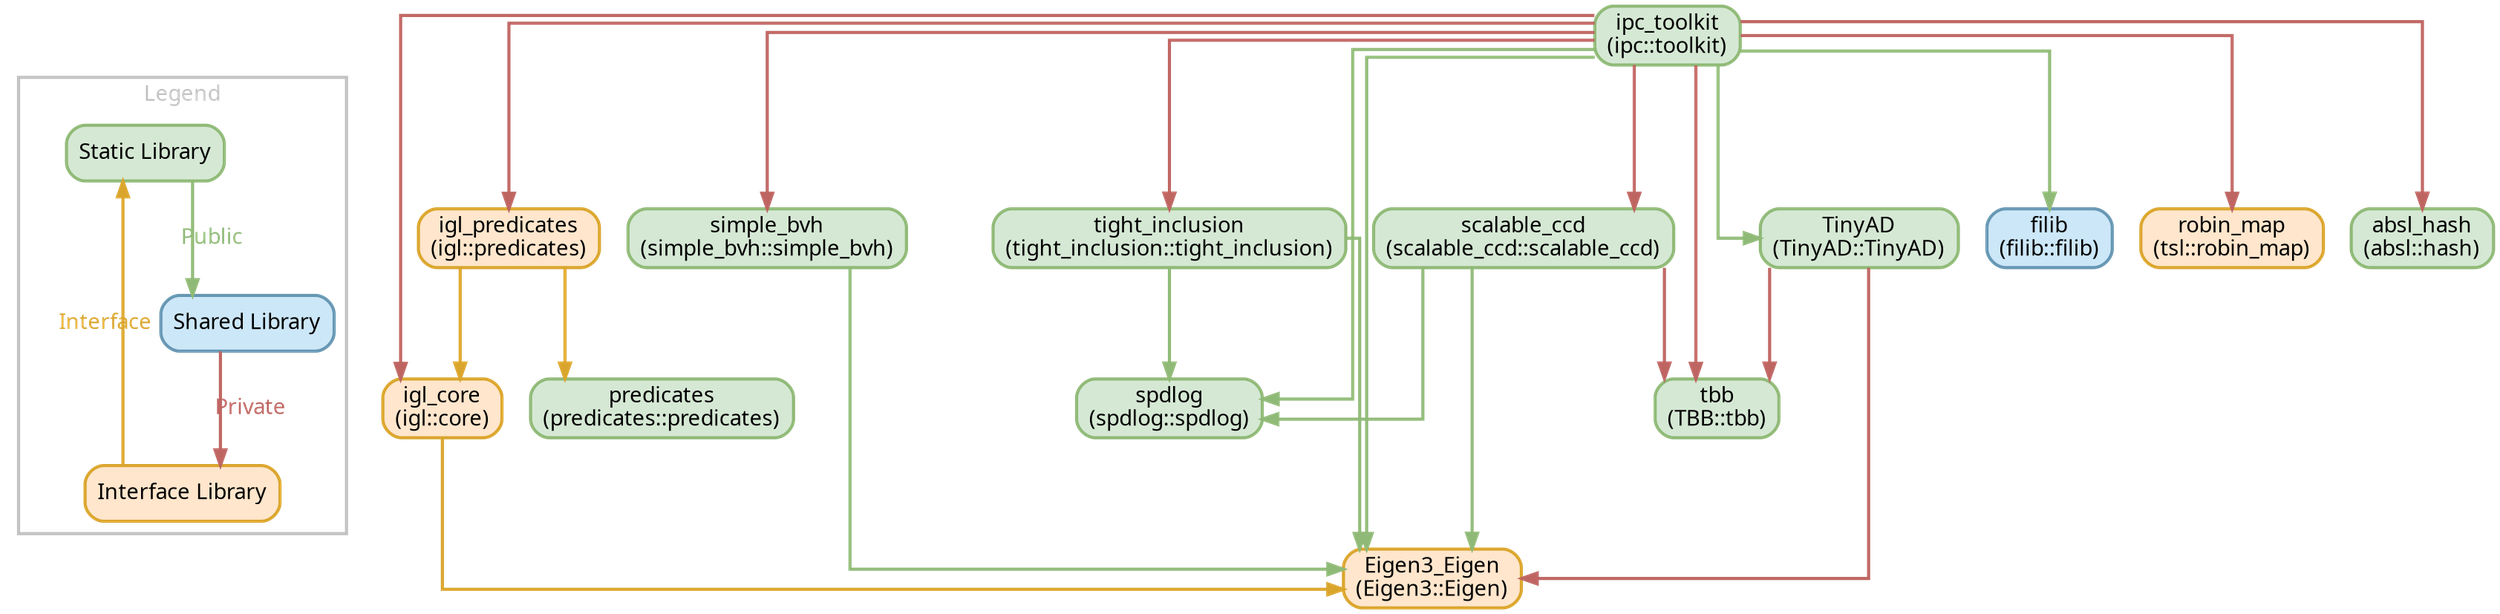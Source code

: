 digraph "IPC Toolkit Dependencies" {
    bgcolor = "transparent";
    splines = ortho;
    layout = dot;
    // nodesep = 0.1;
    ranksep = 0.5;
    node [fontname = "Menlo"; style = filled; penwidth = 2;];
    edge [penwidth = 2; fontname = "Menlo";];
    subgraph clusterLegend {
        label = "Legend";
        color = "grey";
        fontcolor = "grey";
        fontname = "Avenir Medium";
        penwidth = 2;
        node [fontname = "Avenir Light";];
        edge [fontname = "Avenir Light";];
        legendNode0 [label = "Static Library";shape = box;style = "rounded,filled";fillcolor = "#D5E8D4";color = "#8FB976";];
        legendNode1 [label = "Shared Library";shape = box;style = "rounded,filled";fillcolor = "#CCE7F8";color = "#6596B2";];
        legendNode2 [label = "Interface Library";shape = box;style = "rounded,filled";fillcolor = "#FFE6CC";color = "#DAA52D";];
        legendNode0 -> legendNode1 [label = "Public"; color = "#8FB976"; fontcolor = "#8FB976";];
        legendNode2 -> legendNode0 [label = "Interface"; color = "#DAA52D"; fontcolor = "#DAA52D";];
        legendNode1 -> legendNode2 [label = "Private"; color = "#BE6562"; fontcolor = "#BE6562";];
    }
    // Force ipc_toolkit to top
    subgraph {
        rank = "source";
        "node5";
    }
    "node0" [label = "Eigen3_Eigen\n(Eigen3::Eigen)";shape = box;style = "rounded,filled";fillcolor = "#FFE6CC";color = "#DAA52D";];
    "node1" [label = "filib\n(filib::filib)";shape = box;style = "rounded,filled";fillcolor = "#CCE7F8";color = "#6596B2";];
    "node2" [label = "igl_core\n(igl::core)";shape = box;style = "rounded,filled";fillcolor = "#FFE6CC";color = "#DAA52D";];
    "node2" -> "node0" [color = "#DAA52D";];
    // igl_core -> Eigen3_Eigen
    "node3" [label = "igl_predicates\n(igl::predicates)";shape = box;style = "rounded,filled";fillcolor = "#FFE6CC";color = "#DAA52D";];
    "node3" -> "node2" [color = "#DAA52D";];
    // igl_predicates -> igl_core
    "node4" [label = "predicates\n(predicates::predicates)";shape = box;style = "rounded,filled";fillcolor = "#D5E8D4";color = "#8FB976";];
    "node3" -> "node4" [color = "#DAA52D";];
    // igl_predicates -> predicates
    "node5" [label = "ipc_toolkit\n(ipc::toolkit)";shape = box;style = "rounded,filled";fillcolor = "#D5E8D4";color = "#8FB976";];
    "node5" -> "node0" [color = "#8FB976";];
    // ipc_toolkit -> Eigen3_Eigen
    "node5" -> "node1" [color = "#8FB976";];
    // ipc_toolkit -> filib
    "node5" -> "node2" [color = "#BE6562";];
    // ipc_toolkit -> igl_core
    "node5" -> "node3" [color = "#BE6562";];
    // ipc_toolkit -> igl_predicates
    "node6" [label = "robin_map\n(tsl::robin_map)";shape = box;style = "rounded,filled";fillcolor = "#FFE6CC";color = "#DAA52D";];
    "node5" -> "node6" [color = "#BE6562";];
    // ipc_toolkit -> robin_map
    "node7" [label = "scalable_ccd\n(scalable_ccd::scalable_ccd)";shape = box;style = "rounded,filled";fillcolor = "#D5E8D4";color = "#8FB976";];
    "node7" -> "node0" [color = "#8FB976";];
    // scalable_ccd -> Eigen3_Eigen
    "node8" [label = "spdlog\n(spdlog::spdlog)";shape = box;style = "rounded,filled";fillcolor = "#D5E8D4";color = "#8FB976";];
    "node7" -> "node8" [color = "#8FB976";];
    // scalable_ccd -> spdlog
    "node9" [label = "tbb\n(TBB::tbb)";shape = box;style = "rounded,filled";fillcolor = "#D5E8D4";color = "#8FB976";];
    "node7" -> "node9" [color = "#BE6562";];
    // scalable_ccd -> tbb
    "node5" -> "node7" [color = "#BE6562";];
    // ipc_toolkit -> scalable_ccd
    "node10" [label = "simple_bvh\n(simple_bvh::simple_bvh)";shape = box;style = "rounded,filled";fillcolor = "#D5E8D4";color = "#8FB976";];
    "node10" -> "node0" [color = "#8FB976";];
    // simple_bvh -> Eigen3_Eigen
    "node5" -> "node10" [color = "#BE6562";];
    // ipc_toolkit -> simple_bvh
    "node5" -> "node8" [color = "#8FB976";];
    // ipc_toolkit -> spdlog
    "node5" -> "node9" [color = "#BE6562";];
    // ipc_toolkit -> tbb
    "node11" [label = "tight_inclusion\n(tight_inclusion::tight_inclusion)";shape = box;style = "rounded,filled";fillcolor = "#D5E8D4";color = "#8FB976";];
    "node11" -> "node0" [color = "#8FB976";];
    // tight_inclusion -> Eigen3_Eigen
    "node11" -> "node8" [color = "#8FB976";];
    // tight_inclusion -> spdlog
    "node5" -> "node11" [color = "#BE6562";];
    // ipc_toolkit -> tight_inclusion
    "node12" [label = "absl_hash\n(absl::hash)";shape = box;style = "rounded,filled";fillcolor = "#D5E8D4";color = "#8FB976";];
    "node5" -> "node12" [color = "#BE6562";];
    // ipc_toolkit -> TinyAD
    "node13" [label = "TinyAD\n(TinyAD::TinyAD)";shape = box;style = "rounded,filled";fillcolor = "#D5E8D4";color = "#8FB976";];
    "node5" -> "node13" [color = "#8FB976";];
    "node13" -> "node0" [color = "#BE6562";];
    "node13" -> "node9" [color = "#BE6562";];
}